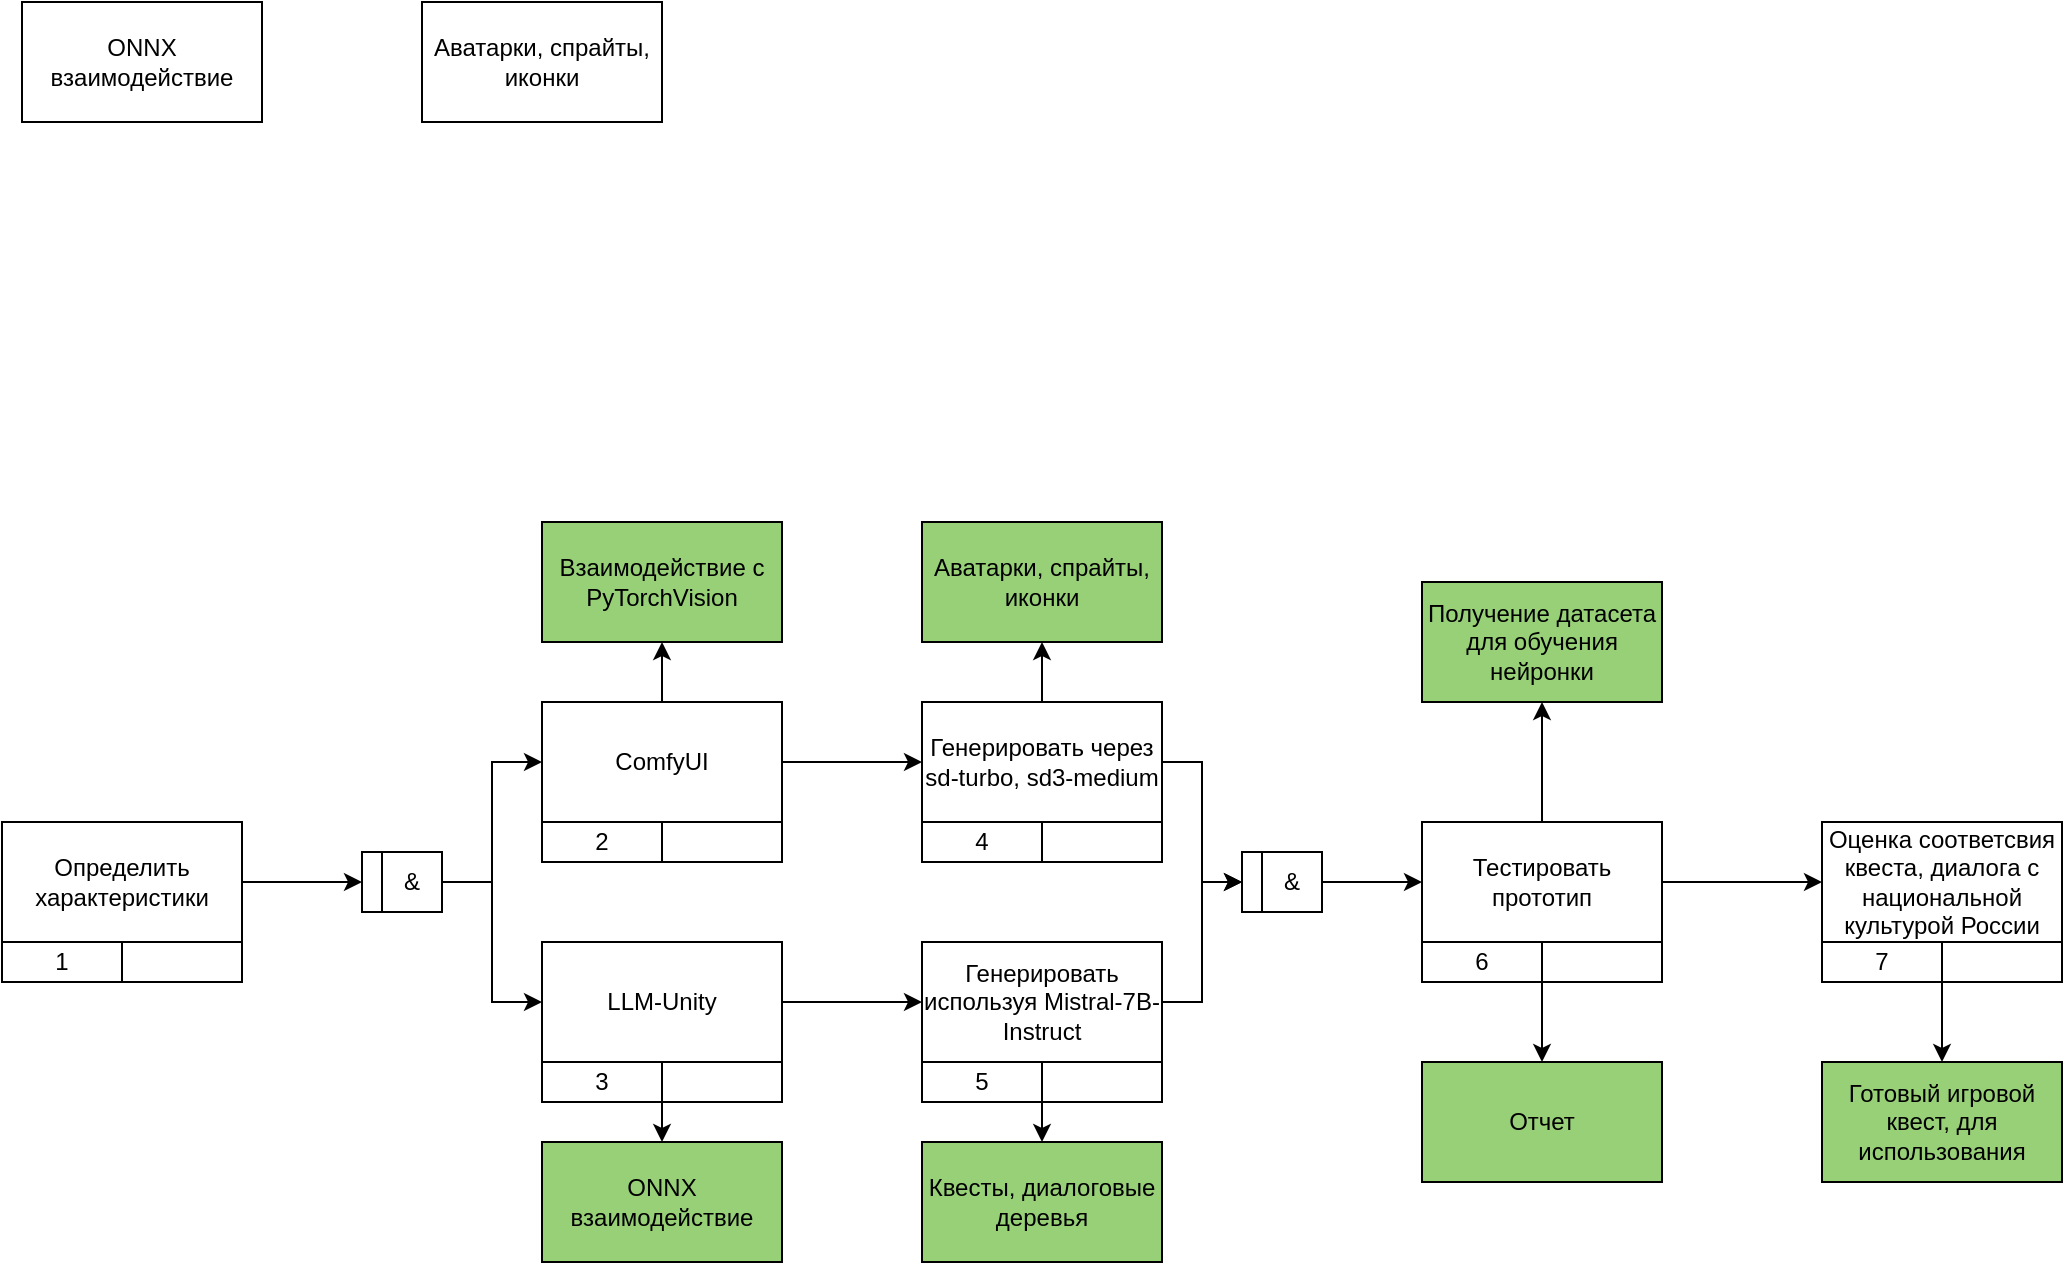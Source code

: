 <mxfile version="28.1.2">
  <diagram name="Страница — 1" id="TleXqQ9qnkEKBIIt6qyB">
    <mxGraphModel dx="1226" dy="776" grid="1" gridSize="10" guides="1" tooltips="1" connect="1" arrows="1" fold="1" page="1" pageScale="1" pageWidth="827" pageHeight="1169" math="0" shadow="0">
      <root>
        <mxCell id="0" />
        <mxCell id="1" parent="0" />
        <mxCell id="hFoboqPHfR36spkFPyqB-12" value="Определить характеристики" style="rounded=0;whiteSpace=wrap;html=1;" parent="1" vertex="1">
          <mxGeometry x="70" y="510" width="120" height="60" as="geometry" />
        </mxCell>
        <mxCell id="hFoboqPHfR36spkFPyqB-13" value="" style="endArrow=classic;html=1;rounded=0;" parent="1" edge="1">
          <mxGeometry width="50" height="50" relative="1" as="geometry">
            <mxPoint x="190" y="540" as="sourcePoint" />
            <mxPoint x="250" y="540" as="targetPoint" />
          </mxGeometry>
        </mxCell>
        <mxCell id="hFoboqPHfR36spkFPyqB-26" style="edgeStyle=orthogonalEdgeStyle;rounded=0;orthogonalLoop=1;jettySize=auto;html=1;exitX=0.5;exitY=0;exitDx=0;exitDy=0;entryX=0.5;entryY=1;entryDx=0;entryDy=0;" parent="1" source="hFoboqPHfR36spkFPyqB-14" target="hFoboqPHfR36spkFPyqB-18" edge="1">
          <mxGeometry relative="1" as="geometry" />
        </mxCell>
        <mxCell id="hFoboqPHfR36spkFPyqB-28" style="edgeStyle=orthogonalEdgeStyle;rounded=0;orthogonalLoop=1;jettySize=auto;html=1;exitX=1;exitY=0.5;exitDx=0;exitDy=0;" parent="1" source="hFoboqPHfR36spkFPyqB-14" target="hFoboqPHfR36spkFPyqB-20" edge="1">
          <mxGeometry relative="1" as="geometry" />
        </mxCell>
        <mxCell id="hFoboqPHfR36spkFPyqB-14" value="ComfyUI" style="rounded=0;whiteSpace=wrap;html=1;" parent="1" vertex="1">
          <mxGeometry x="340" y="450" width="120" height="60" as="geometry" />
        </mxCell>
        <mxCell id="hFoboqPHfR36spkFPyqB-29" style="edgeStyle=orthogonalEdgeStyle;rounded=0;orthogonalLoop=1;jettySize=auto;html=1;exitX=1;exitY=0.5;exitDx=0;exitDy=0;entryX=0;entryY=0.5;entryDx=0;entryDy=0;" parent="1" source="hFoboqPHfR36spkFPyqB-15" target="hFoboqPHfR36spkFPyqB-21" edge="1">
          <mxGeometry relative="1" as="geometry" />
        </mxCell>
        <mxCell id="hFoboqPHfR36spkFPyqB-15" value="LLM-Unity" style="rounded=0;whiteSpace=wrap;html=1;" parent="1" vertex="1">
          <mxGeometry x="340" y="570" width="120" height="60" as="geometry" />
        </mxCell>
        <mxCell id="hFoboqPHfR36spkFPyqB-18" value="Взаимодействие с PyTorchVision" style="rounded=0;whiteSpace=wrap;html=1;fillColor=#97D077;" parent="1" vertex="1">
          <mxGeometry x="340" y="360" width="120" height="60" as="geometry" />
        </mxCell>
        <mxCell id="4D9agAj3Cak5D3mDuqDu-10" style="edgeStyle=orthogonalEdgeStyle;rounded=0;orthogonalLoop=1;jettySize=auto;html=1;exitX=1;exitY=0.5;exitDx=0;exitDy=0;entryX=0;entryY=0.5;entryDx=0;entryDy=0;" parent="1" source="hFoboqPHfR36spkFPyqB-20" target="4D9agAj3Cak5D3mDuqDu-7" edge="1">
          <mxGeometry relative="1" as="geometry" />
        </mxCell>
        <mxCell id="KTL69mTKRwV3MiN2JyTO-5" style="edgeStyle=orthogonalEdgeStyle;rounded=0;orthogonalLoop=1;jettySize=auto;html=1;exitX=0.5;exitY=0;exitDx=0;exitDy=0;entryX=0.5;entryY=1;entryDx=0;entryDy=0;" parent="1" source="hFoboqPHfR36spkFPyqB-20" target="KTL69mTKRwV3MiN2JyTO-4" edge="1">
          <mxGeometry relative="1" as="geometry" />
        </mxCell>
        <mxCell id="hFoboqPHfR36spkFPyqB-20" value="Генерировать через sd-turbo, sd3-medium" style="rounded=0;whiteSpace=wrap;html=1;" parent="1" vertex="1">
          <mxGeometry x="530" y="450" width="120" height="60" as="geometry" />
        </mxCell>
        <mxCell id="4D9agAj3Cak5D3mDuqDu-12" style="edgeStyle=orthogonalEdgeStyle;rounded=0;orthogonalLoop=1;jettySize=auto;html=1;exitX=1;exitY=0.5;exitDx=0;exitDy=0;entryX=0;entryY=0.5;entryDx=0;entryDy=0;" parent="1" source="hFoboqPHfR36spkFPyqB-21" target="4D9agAj3Cak5D3mDuqDu-7" edge="1">
          <mxGeometry relative="1" as="geometry" />
        </mxCell>
        <mxCell id="hFoboqPHfR36spkFPyqB-21" value="Генерировать используя Mistral-7B-Instruct" style="rounded=0;whiteSpace=wrap;html=1;" parent="1" vertex="1">
          <mxGeometry x="530" y="570" width="120" height="60" as="geometry" />
        </mxCell>
        <mxCell id="hFoboqPHfR36spkFPyqB-22" value="Квесты, диалоговые деревья" style="rounded=0;whiteSpace=wrap;html=1;fillColor=#97D077;" parent="1" vertex="1">
          <mxGeometry x="530" y="670" width="120" height="60" as="geometry" />
        </mxCell>
        <mxCell id="hFoboqPHfR36spkFPyqB-34" style="edgeStyle=orthogonalEdgeStyle;rounded=0;orthogonalLoop=1;jettySize=auto;html=1;exitX=0.5;exitY=0;exitDx=0;exitDy=0;entryX=0.5;entryY=1;entryDx=0;entryDy=0;" parent="1" source="hFoboqPHfR36spkFPyqB-30" target="hFoboqPHfR36spkFPyqB-32" edge="1">
          <mxGeometry relative="1" as="geometry" />
        </mxCell>
        <mxCell id="hFoboqPHfR36spkFPyqB-35" style="edgeStyle=orthogonalEdgeStyle;rounded=0;orthogonalLoop=1;jettySize=auto;html=1;exitX=0.5;exitY=1;exitDx=0;exitDy=0;entryX=0.5;entryY=0;entryDx=0;entryDy=0;" parent="1" source="hFoboqPHfR36spkFPyqB-30" target="hFoboqPHfR36spkFPyqB-33" edge="1">
          <mxGeometry relative="1" as="geometry" />
        </mxCell>
        <mxCell id="hFoboqPHfR36spkFPyqB-38" style="edgeStyle=orthogonalEdgeStyle;rounded=0;orthogonalLoop=1;jettySize=auto;html=1;exitX=1;exitY=0.5;exitDx=0;exitDy=0;entryX=0;entryY=0.5;entryDx=0;entryDy=0;" parent="1" source="hFoboqPHfR36spkFPyqB-30" target="hFoboqPHfR36spkFPyqB-36" edge="1">
          <mxGeometry relative="1" as="geometry" />
        </mxCell>
        <mxCell id="hFoboqPHfR36spkFPyqB-30" value="Тестировать прототип" style="rounded=0;whiteSpace=wrap;html=1;" parent="1" vertex="1">
          <mxGeometry x="780" y="510" width="120" height="60" as="geometry" />
        </mxCell>
        <mxCell id="hFoboqPHfR36spkFPyqB-32" value="Получение датасета для обучения нейронки" style="rounded=0;whiteSpace=wrap;html=1;fillColor=#97D077;" parent="1" vertex="1">
          <mxGeometry x="780" y="390" width="120" height="60" as="geometry" />
        </mxCell>
        <mxCell id="hFoboqPHfR36spkFPyqB-33" value="Отчет" style="rounded=0;whiteSpace=wrap;html=1;fillColor=#97D077;" parent="1" vertex="1">
          <mxGeometry x="780" y="630" width="120" height="60" as="geometry" />
        </mxCell>
        <mxCell id="hFoboqPHfR36spkFPyqB-39" value="" style="edgeStyle=orthogonalEdgeStyle;rounded=0;orthogonalLoop=1;jettySize=auto;html=1;" parent="1" source="hFoboqPHfR36spkFPyqB-36" target="hFoboqPHfR36spkFPyqB-37" edge="1">
          <mxGeometry relative="1" as="geometry" />
        </mxCell>
        <mxCell id="hFoboqPHfR36spkFPyqB-36" value="Оценка соответсвия квеста, диалога с национальной культурой России" style="rounded=0;whiteSpace=wrap;html=1;" parent="1" vertex="1">
          <mxGeometry x="980" y="510" width="120" height="60" as="geometry" />
        </mxCell>
        <mxCell id="hFoboqPHfR36spkFPyqB-37" value="Готовый игровой квест, для использования" style="rounded=0;whiteSpace=wrap;html=1;fillColor=#97D077;" parent="1" vertex="1">
          <mxGeometry x="980" y="630" width="120" height="60" as="geometry" />
        </mxCell>
        <mxCell id="hFoboqPHfR36spkFPyqB-40" value="1" style="rounded=0;whiteSpace=wrap;html=1;" parent="1" vertex="1">
          <mxGeometry x="70" y="570" width="60" height="20" as="geometry" />
        </mxCell>
        <mxCell id="hFoboqPHfR36spkFPyqB-41" value="" style="rounded=0;whiteSpace=wrap;html=1;" parent="1" vertex="1">
          <mxGeometry x="130" y="570" width="60" height="20" as="geometry" />
        </mxCell>
        <mxCell id="hFoboqPHfR36spkFPyqB-42" value="2" style="rounded=0;whiteSpace=wrap;html=1;" parent="1" vertex="1">
          <mxGeometry x="340" y="510" width="60" height="20" as="geometry" />
        </mxCell>
        <mxCell id="hFoboqPHfR36spkFPyqB-43" value="" style="rounded=0;whiteSpace=wrap;html=1;" parent="1" vertex="1">
          <mxGeometry x="400" y="510" width="60" height="20" as="geometry" />
        </mxCell>
        <mxCell id="KTL69mTKRwV3MiN2JyTO-2" style="edgeStyle=orthogonalEdgeStyle;rounded=0;orthogonalLoop=1;jettySize=auto;html=1;exitX=1;exitY=1;exitDx=0;exitDy=0;entryX=0.5;entryY=0;entryDx=0;entryDy=0;" parent="1" source="hFoboqPHfR36spkFPyqB-44" target="KTL69mTKRwV3MiN2JyTO-1" edge="1">
          <mxGeometry relative="1" as="geometry" />
        </mxCell>
        <mxCell id="hFoboqPHfR36spkFPyqB-44" value="3" style="rounded=0;whiteSpace=wrap;html=1;" parent="1" vertex="1">
          <mxGeometry x="340" y="630" width="60" height="20" as="geometry" />
        </mxCell>
        <mxCell id="hFoboqPHfR36spkFPyqB-45" value="" style="rounded=0;whiteSpace=wrap;html=1;" parent="1" vertex="1">
          <mxGeometry x="400" y="630" width="60" height="20" as="geometry" />
        </mxCell>
        <mxCell id="hFoboqPHfR36spkFPyqB-46" value="4" style="rounded=0;whiteSpace=wrap;html=1;" parent="1" vertex="1">
          <mxGeometry x="530" y="510" width="60" height="20" as="geometry" />
        </mxCell>
        <mxCell id="hFoboqPHfR36spkFPyqB-47" value="" style="rounded=0;whiteSpace=wrap;html=1;" parent="1" vertex="1">
          <mxGeometry x="590" y="510" width="60" height="20" as="geometry" />
        </mxCell>
        <mxCell id="KTL69mTKRwV3MiN2JyTO-3" style="edgeStyle=orthogonalEdgeStyle;rounded=0;orthogonalLoop=1;jettySize=auto;html=1;exitX=1;exitY=1;exitDx=0;exitDy=0;entryX=0.5;entryY=0;entryDx=0;entryDy=0;" parent="1" source="hFoboqPHfR36spkFPyqB-48" target="hFoboqPHfR36spkFPyqB-22" edge="1">
          <mxGeometry relative="1" as="geometry" />
        </mxCell>
        <mxCell id="hFoboqPHfR36spkFPyqB-48" value="5" style="rounded=0;whiteSpace=wrap;html=1;" parent="1" vertex="1">
          <mxGeometry x="530" y="630" width="60" height="20" as="geometry" />
        </mxCell>
        <mxCell id="hFoboqPHfR36spkFPyqB-49" value="" style="rounded=0;whiteSpace=wrap;html=1;" parent="1" vertex="1">
          <mxGeometry x="590" y="630" width="60" height="20" as="geometry" />
        </mxCell>
        <mxCell id="hFoboqPHfR36spkFPyqB-50" value="6" style="rounded=0;whiteSpace=wrap;html=1;" parent="1" vertex="1">
          <mxGeometry x="780" y="570" width="60" height="20" as="geometry" />
        </mxCell>
        <mxCell id="hFoboqPHfR36spkFPyqB-51" value="" style="rounded=0;whiteSpace=wrap;html=1;" parent="1" vertex="1">
          <mxGeometry x="840" y="570" width="60" height="20" as="geometry" />
        </mxCell>
        <mxCell id="hFoboqPHfR36spkFPyqB-52" value="7" style="rounded=0;whiteSpace=wrap;html=1;" parent="1" vertex="1">
          <mxGeometry x="980" y="570" width="60" height="20" as="geometry" />
        </mxCell>
        <mxCell id="hFoboqPHfR36spkFPyqB-53" value="" style="rounded=0;whiteSpace=wrap;html=1;" parent="1" vertex="1">
          <mxGeometry x="1040" y="570" width="60" height="20" as="geometry" />
        </mxCell>
        <mxCell id="4D9agAj3Cak5D3mDuqDu-4" style="edgeStyle=orthogonalEdgeStyle;rounded=0;orthogonalLoop=1;jettySize=auto;html=1;exitX=1;exitY=0.5;exitDx=0;exitDy=0;entryX=0;entryY=0.5;entryDx=0;entryDy=0;" parent="1" source="4D9agAj3Cak5D3mDuqDu-2" target="hFoboqPHfR36spkFPyqB-14" edge="1">
          <mxGeometry relative="1" as="geometry" />
        </mxCell>
        <mxCell id="4D9agAj3Cak5D3mDuqDu-5" style="edgeStyle=orthogonalEdgeStyle;rounded=0;orthogonalLoop=1;jettySize=auto;html=1;exitX=1;exitY=0.5;exitDx=0;exitDy=0;entryX=0;entryY=0.5;entryDx=0;entryDy=0;" parent="1" source="4D9agAj3Cak5D3mDuqDu-2" target="hFoboqPHfR36spkFPyqB-15" edge="1">
          <mxGeometry relative="1" as="geometry" />
        </mxCell>
        <mxCell id="4D9agAj3Cak5D3mDuqDu-2" value="&amp;amp;" style="whiteSpace=wrap;html=1;aspect=fixed;" parent="1" vertex="1">
          <mxGeometry x="260" y="525" width="30" height="30" as="geometry" />
        </mxCell>
        <mxCell id="4D9agAj3Cak5D3mDuqDu-3" value="" style="rounded=0;whiteSpace=wrap;html=1;" parent="1" vertex="1">
          <mxGeometry x="250" y="525" width="10" height="30" as="geometry" />
        </mxCell>
        <mxCell id="4D9agAj3Cak5D3mDuqDu-13" style="edgeStyle=orthogonalEdgeStyle;rounded=0;orthogonalLoop=1;jettySize=auto;html=1;exitX=1;exitY=0.5;exitDx=0;exitDy=0;entryX=0;entryY=0.5;entryDx=0;entryDy=0;" parent="1" source="4D9agAj3Cak5D3mDuqDu-6" target="hFoboqPHfR36spkFPyqB-30" edge="1">
          <mxGeometry relative="1" as="geometry" />
        </mxCell>
        <mxCell id="4D9agAj3Cak5D3mDuqDu-6" value="&amp;amp;" style="whiteSpace=wrap;html=1;aspect=fixed;" parent="1" vertex="1">
          <mxGeometry x="700" y="525" width="30" height="30" as="geometry" />
        </mxCell>
        <mxCell id="4D9agAj3Cak5D3mDuqDu-7" value="" style="rounded=0;whiteSpace=wrap;html=1;" parent="1" vertex="1">
          <mxGeometry x="690" y="525" width="10" height="30" as="geometry" />
        </mxCell>
        <mxCell id="KTL69mTKRwV3MiN2JyTO-1" value="ONNX взаимодействие" style="rounded=0;whiteSpace=wrap;html=1;fillColor=#97D077;" parent="1" vertex="1">
          <mxGeometry x="340" y="670" width="120" height="60" as="geometry" />
        </mxCell>
        <mxCell id="KTL69mTKRwV3MiN2JyTO-4" value="Аватарки, спрайты, иконки" style="rounded=0;whiteSpace=wrap;html=1;fillColor=#97D077;" parent="1" vertex="1">
          <mxGeometry x="530" y="360" width="120" height="60" as="geometry" />
        </mxCell>
        <mxCell id="KTL69mTKRwV3MiN2JyTO-6" value="ONNX взаимодействие" style="rounded=0;whiteSpace=wrap;html=1;" parent="1" vertex="1">
          <mxGeometry x="80" y="100" width="120" height="60" as="geometry" />
        </mxCell>
        <mxCell id="KTL69mTKRwV3MiN2JyTO-7" value="Аватарки, спрайты, иконки" style="rounded=0;whiteSpace=wrap;html=1;" parent="1" vertex="1">
          <mxGeometry x="280" y="100" width="120" height="60" as="geometry" />
        </mxCell>
      </root>
    </mxGraphModel>
  </diagram>
</mxfile>
